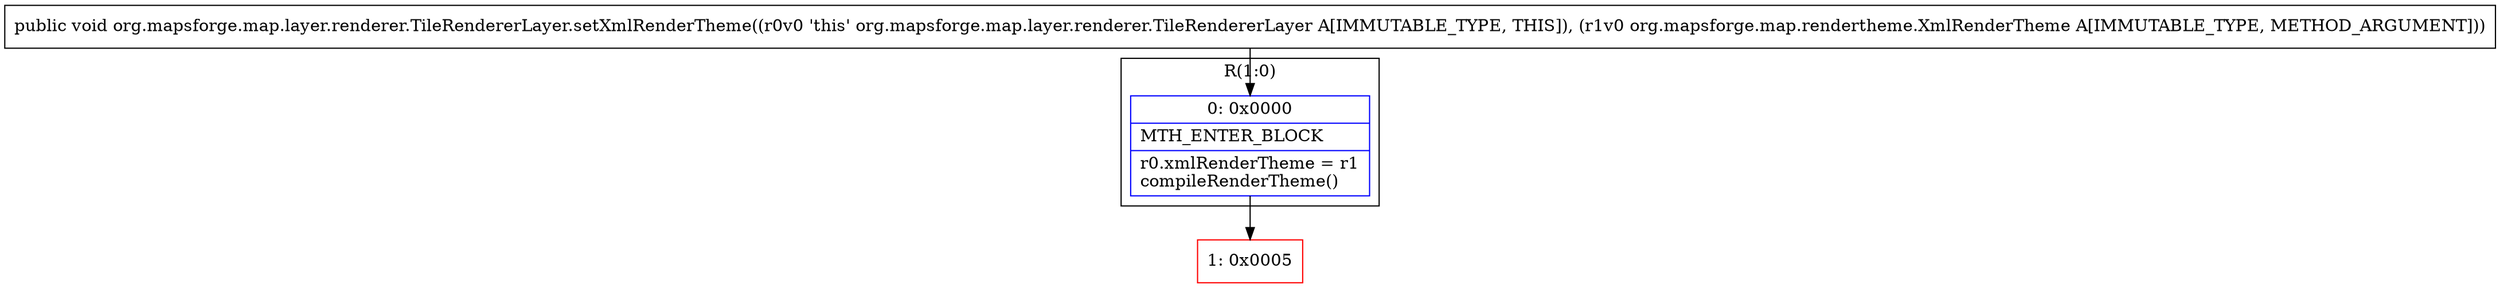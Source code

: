 digraph "CFG fororg.mapsforge.map.layer.renderer.TileRendererLayer.setXmlRenderTheme(Lorg\/mapsforge\/map\/rendertheme\/XmlRenderTheme;)V" {
subgraph cluster_Region_615809982 {
label = "R(1:0)";
node [shape=record,color=blue];
Node_0 [shape=record,label="{0\:\ 0x0000|MTH_ENTER_BLOCK\l|r0.xmlRenderTheme = r1\lcompileRenderTheme()\l}"];
}
Node_1 [shape=record,color=red,label="{1\:\ 0x0005}"];
MethodNode[shape=record,label="{public void org.mapsforge.map.layer.renderer.TileRendererLayer.setXmlRenderTheme((r0v0 'this' org.mapsforge.map.layer.renderer.TileRendererLayer A[IMMUTABLE_TYPE, THIS]), (r1v0 org.mapsforge.map.rendertheme.XmlRenderTheme A[IMMUTABLE_TYPE, METHOD_ARGUMENT])) }"];
MethodNode -> Node_0;
Node_0 -> Node_1;
}


